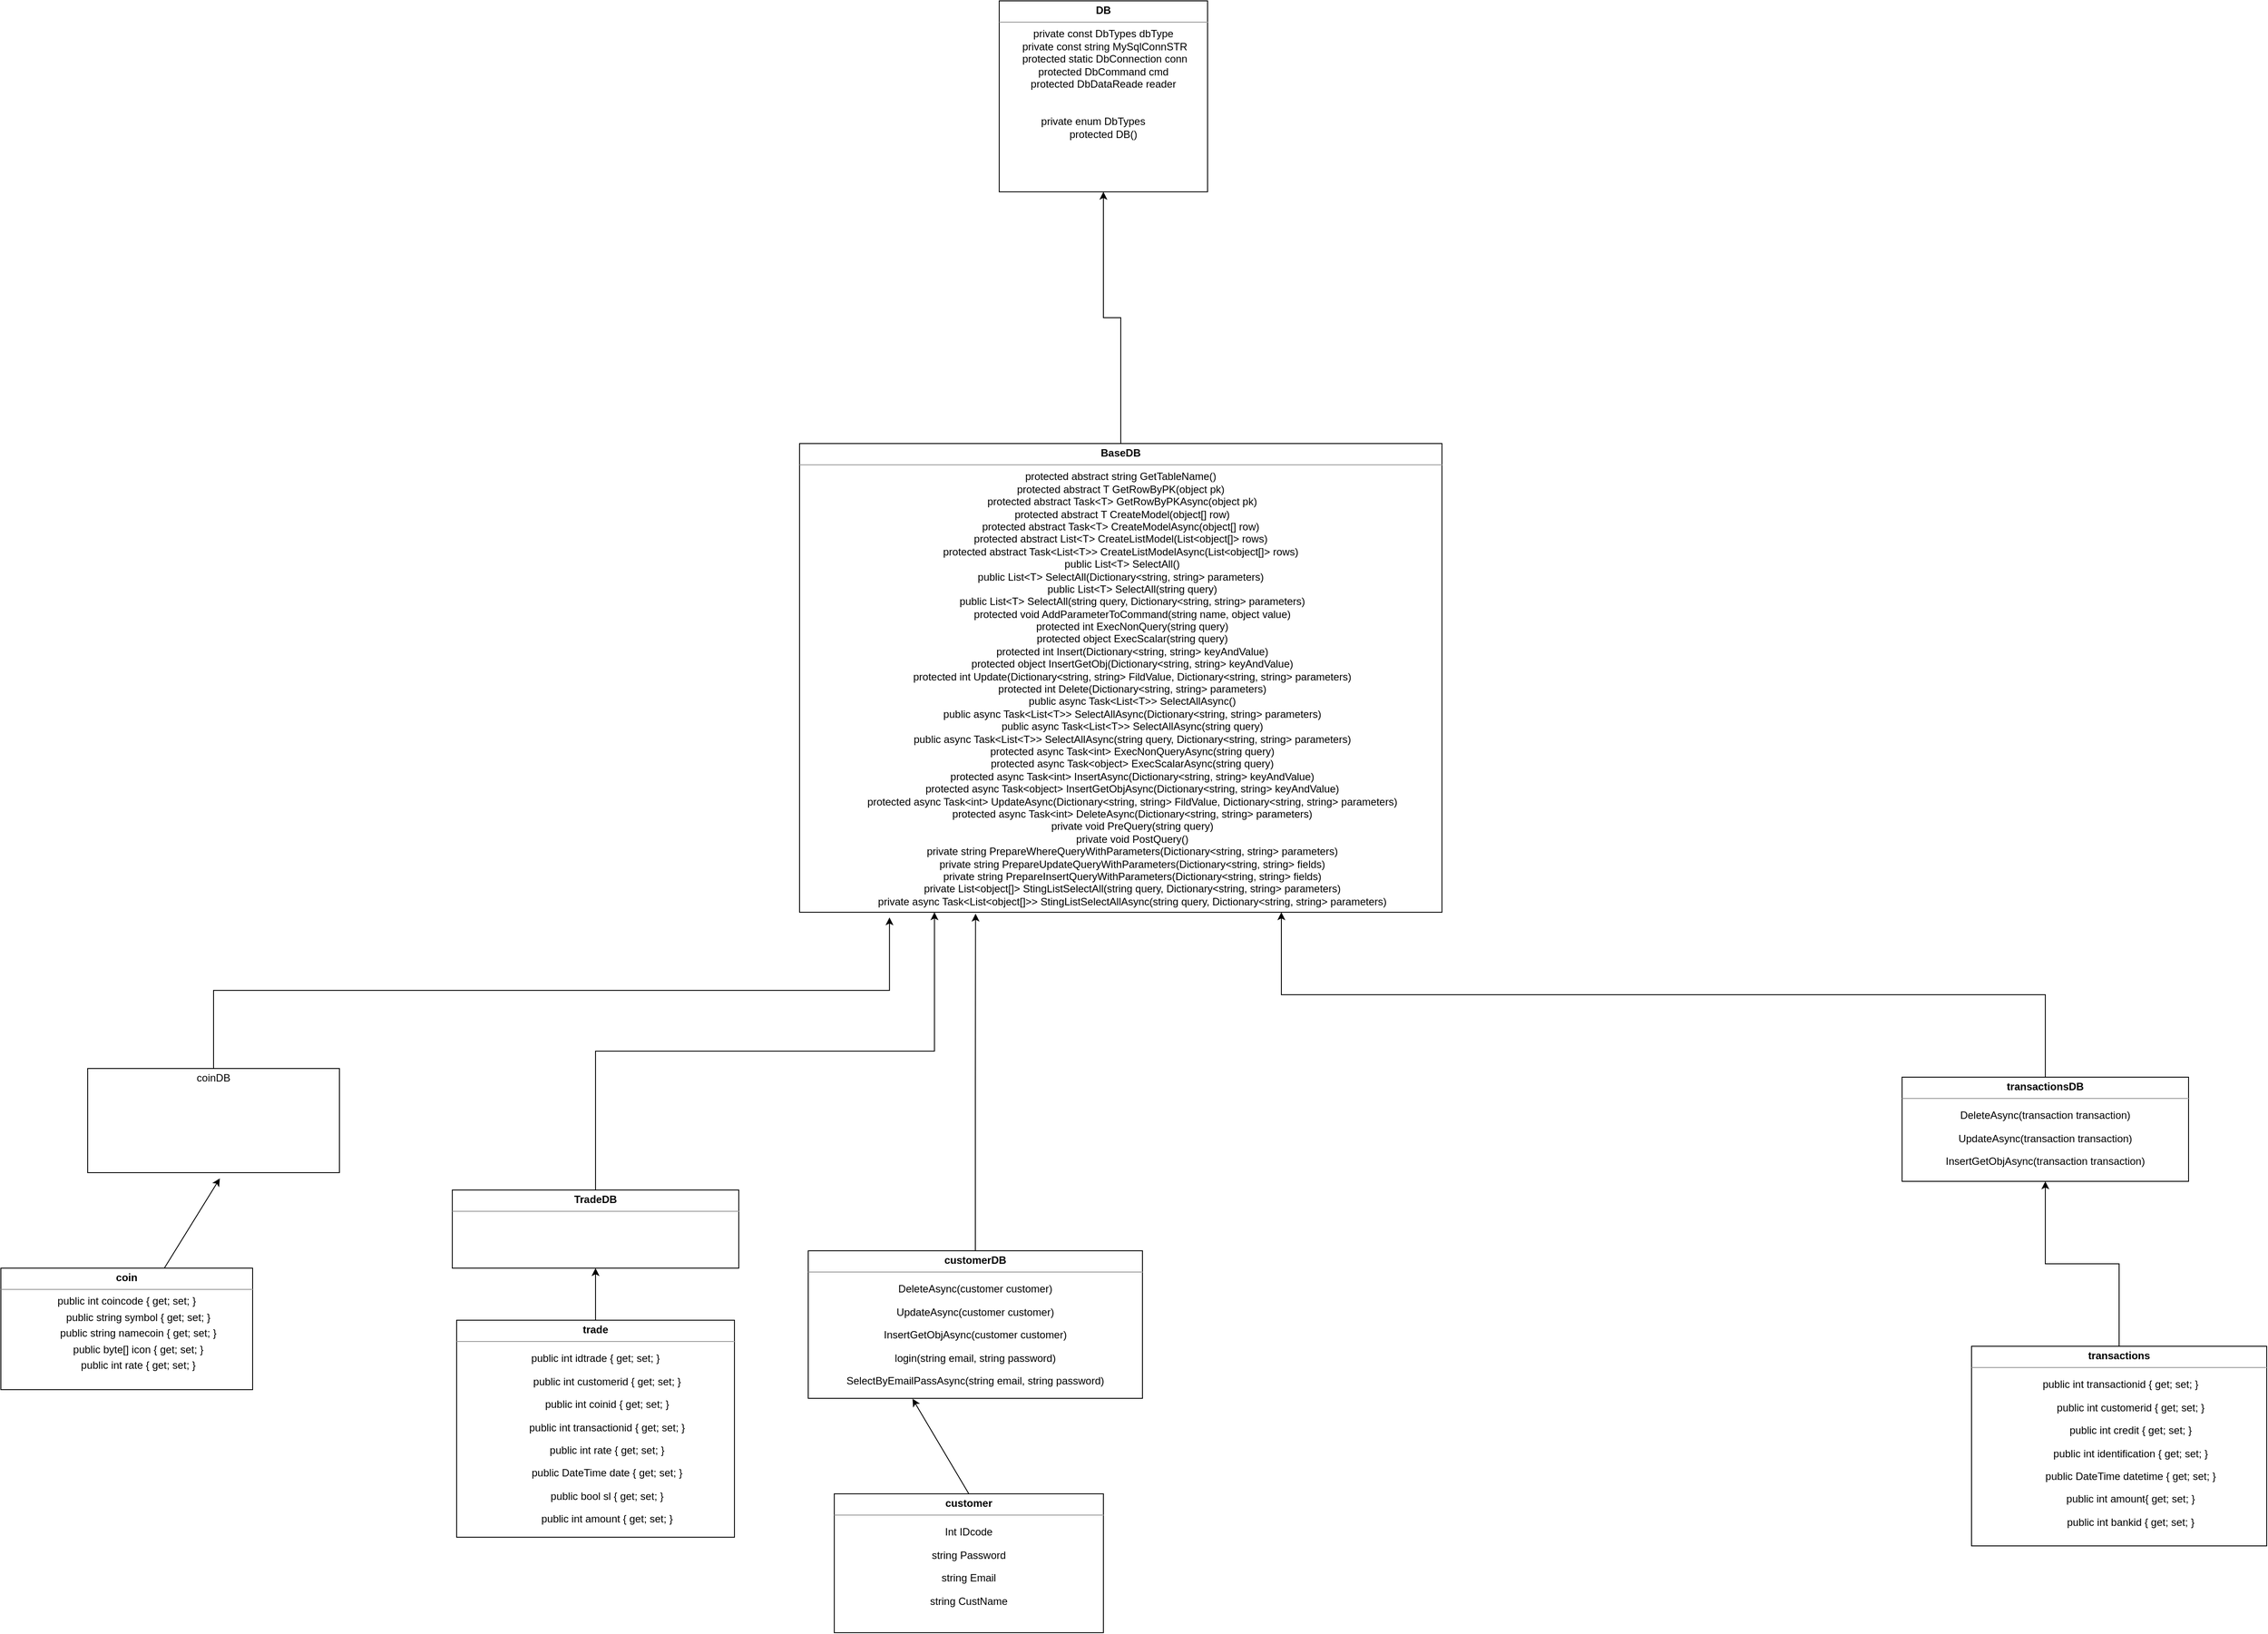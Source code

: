 <mxfile version="22.1.16" type="device">
  <diagram name="Page-1" id="b9nv78zKkubzRYG6jZ5o">
    <mxGraphModel dx="2911" dy="1759" grid="1" gridSize="10" guides="1" tooltips="1" connect="1" arrows="1" fold="1" page="1" pageScale="1" pageWidth="850" pageHeight="1100" math="0" shadow="0">
      <root>
        <mxCell id="0" />
        <mxCell id="1" parent="0" />
        <mxCell id="WdkqqA8Z08L83o_sLzLv-21" style="edgeStyle=orthogonalEdgeStyle;rounded=0;orthogonalLoop=1;jettySize=auto;html=1;entryX=0.5;entryY=1;entryDx=0;entryDy=0;" parent="1" source="WdkqqA8Z08L83o_sLzLv-14" target="WdkqqA8Z08L83o_sLzLv-19" edge="1">
          <mxGeometry relative="1" as="geometry" />
        </mxCell>
        <mxCell id="WdkqqA8Z08L83o_sLzLv-14" value="&lt;p style=&quot;margin:0px;margin-top:4px;text-align:center;&quot;&gt;&lt;b&gt;BaseDB&lt;/b&gt;&lt;/p&gt;&lt;hr size=&quot;1&quot;&gt;&lt;div style=&quot;text-align: center; height: 2px;&quot;&gt;protected abstract string GetTableName()&lt;br&gt;protected abstract T GetRowByPK(object pk)&lt;br&gt;&amp;nbsp;protected abstract Task&amp;lt;T&amp;gt; GetRowByPKAsync(object pk)&lt;br&gt;&amp;nbsp;protected abstract T CreateModel(object[] row)&lt;br&gt;protected abstract Task&amp;lt;T&amp;gt; CreateModelAsync(object[] row)&lt;br&gt;protected abstract List&amp;lt;T&amp;gt; CreateListModel(List&amp;lt;object[]&amp;gt; rows)&lt;br&gt;protected abstract Task&amp;lt;List&amp;lt;T&amp;gt;&amp;gt; CreateListModelAsync(List&amp;lt;object[]&amp;gt; rows)&lt;br&gt;&amp;nbsp;public List&amp;lt;T&amp;gt; SelectAll()&lt;br&gt;public List&amp;lt;T&amp;gt; SelectAll(Dictionary&amp;lt;string, string&amp;gt; parameters)&lt;br&gt;&lt;div&gt;&amp;nbsp; &amp;nbsp; &amp;nbsp; &amp;nbsp; public List&amp;lt;T&amp;gt; SelectAll(string query)&lt;/div&gt;&lt;div&gt;&amp;nbsp; &amp;nbsp; &amp;nbsp; &amp;nbsp; public List&amp;lt;T&amp;gt; SelectAll(string query, Dictionary&amp;lt;string, string&amp;gt; parameters)&lt;/div&gt;&lt;div&gt;&amp;nbsp; &amp;nbsp; &amp;nbsp; &amp;nbsp; protected void AddParameterToCommand(string name, object value)&lt;/div&gt;&lt;div&gt;&amp;nbsp; &amp;nbsp; &amp;nbsp; &amp;nbsp; protected int ExecNonQuery(string query)&lt;/div&gt;&lt;div&gt;&amp;nbsp; &amp;nbsp; &amp;nbsp; &amp;nbsp; protected object ExecScalar(string query)&lt;/div&gt;&lt;div&gt;&amp;nbsp; &amp;nbsp; &amp;nbsp; &amp;nbsp; protected int Insert(Dictionary&amp;lt;string, string&amp;gt; keyAndValue)&lt;/div&gt;&lt;div&gt;&amp;nbsp; &amp;nbsp; &amp;nbsp; &amp;nbsp; protected object InsertGetObj(Dictionary&amp;lt;string, string&amp;gt; keyAndValue)&lt;/div&gt;&lt;div&gt;&amp;nbsp; &amp;nbsp; &amp;nbsp; &amp;nbsp; protected int Update(Dictionary&amp;lt;string, string&amp;gt; FildValue, Dictionary&amp;lt;string, string&amp;gt; parameters)&lt;/div&gt;&lt;div&gt;&amp;nbsp; &amp;nbsp; &amp;nbsp; &amp;nbsp; protected int Delete(Dictionary&amp;lt;string, string&amp;gt; parameters)&lt;/div&gt;&lt;div&gt;&amp;nbsp; &amp;nbsp; &amp;nbsp; &amp;nbsp; public async Task&amp;lt;List&amp;lt;T&amp;gt;&amp;gt; SelectAllAsync()&lt;/div&gt;&lt;div&gt;&amp;nbsp; &amp;nbsp; &amp;nbsp; &amp;nbsp; public async Task&amp;lt;List&amp;lt;T&amp;gt;&amp;gt; SelectAllAsync(Dictionary&amp;lt;string, string&amp;gt; parameters)&lt;/div&gt;&lt;div&gt;&amp;nbsp; &amp;nbsp; &amp;nbsp; &amp;nbsp; public async Task&amp;lt;List&amp;lt;T&amp;gt;&amp;gt; SelectAllAsync(string query)&lt;/div&gt;&lt;div&gt;&amp;nbsp; &amp;nbsp; &amp;nbsp; &amp;nbsp; public async Task&amp;lt;List&amp;lt;T&amp;gt;&amp;gt; SelectAllAsync(string query, Dictionary&amp;lt;string, string&amp;gt; parameters)&lt;/div&gt;&lt;div&gt;&amp;nbsp; &amp;nbsp; &amp;nbsp; &amp;nbsp; protected async Task&amp;lt;int&amp;gt; ExecNonQueryAsync(string query)&lt;/div&gt;&lt;div&gt;&amp;nbsp; &amp;nbsp; &amp;nbsp; &amp;nbsp; protected async Task&amp;lt;object&amp;gt; ExecScalarAsync(string query)&lt;/div&gt;&lt;div&gt;&amp;nbsp; &amp;nbsp; &amp;nbsp; &amp;nbsp; protected async Task&amp;lt;int&amp;gt; InsertAsync(Dictionary&amp;lt;string, string&amp;gt; keyAndValue)&lt;/div&gt;&lt;div&gt;&amp;nbsp; &amp;nbsp; &amp;nbsp; &amp;nbsp; protected async Task&amp;lt;object&amp;gt; InsertGetObjAsync(Dictionary&amp;lt;string, string&amp;gt; keyAndValue)&lt;/div&gt;&lt;div&gt;&amp;nbsp; &amp;nbsp; &amp;nbsp; &amp;nbsp; protected async Task&amp;lt;int&amp;gt; UpdateAsync(Dictionary&amp;lt;string, string&amp;gt; FildValue, Dictionary&amp;lt;string, string&amp;gt; parameters)&lt;/div&gt;&lt;div&gt;&amp;nbsp; &amp;nbsp; &amp;nbsp; &amp;nbsp; protected async Task&amp;lt;int&amp;gt; DeleteAsync(Dictionary&amp;lt;string, string&amp;gt; parameters)&lt;/div&gt;&lt;div&gt;&amp;nbsp; &amp;nbsp; &amp;nbsp; &amp;nbsp; private void PreQuery(string query)&lt;/div&gt;&lt;div&gt;&amp;nbsp; &amp;nbsp; &amp;nbsp; &amp;nbsp; private void PostQuery()&lt;/div&gt;&lt;div&gt;&amp;nbsp; &amp;nbsp; &amp;nbsp; &amp;nbsp; private string PrepareWhereQueryWithParameters(Dictionary&amp;lt;string, string&amp;gt; parameters)&lt;/div&gt;&lt;div&gt;&amp;nbsp; &amp;nbsp; &amp;nbsp; &amp;nbsp; private string PrepareUpdateQueryWithParameters(Dictionary&amp;lt;string, string&amp;gt; fields)&lt;/div&gt;&lt;div&gt;&amp;nbsp; &amp;nbsp; &amp;nbsp; &amp;nbsp; private string PrepareInsertQueryWithParameters(Dictionary&amp;lt;string, string&amp;gt; fields)&lt;/div&gt;&lt;div&gt;&amp;nbsp; &amp;nbsp; &amp;nbsp; &amp;nbsp; private List&amp;lt;object[]&amp;gt; StingListSelectAll(string query, Dictionary&amp;lt;string, string&amp;gt; parameters)&lt;/div&gt;&lt;div&gt;&amp;nbsp; &amp;nbsp; &amp;nbsp; &amp;nbsp; private async Task&amp;lt;List&amp;lt;object[]&amp;gt;&amp;gt; StingListSelectAllAsync(string query, Dictionary&amp;lt;string, string&amp;gt; parameters)&lt;/div&gt;&lt;div&gt;&lt;br&gt;&lt;/div&gt;&lt;/div&gt;" style="verticalAlign=top;align=left;overflow=fill;fontSize=12;fontFamily=Helvetica;html=1;whiteSpace=wrap;" parent="1" vertex="1">
          <mxGeometry x="-250" y="330" width="740" height="540" as="geometry" />
        </mxCell>
        <mxCell id="WdkqqA8Z08L83o_sLzLv-19" value="&lt;p style=&quot;margin:0px;margin-top:4px;text-align:center;&quot;&gt;&lt;b&gt;DB&lt;/b&gt;&lt;/p&gt;&lt;hr size=&quot;1&quot;&gt;&lt;div style=&quot;text-align: center; height: 2px;&quot;&gt;private const DbTypes dbType&lt;br&gt;&amp;nbsp;private const string MySqlConnSTR&lt;br&gt;&lt;div&gt;&amp;nbsp;protected static DbConnection conn&lt;/div&gt;&lt;div&gt;protected DbCommand cmd&lt;/div&gt;&lt;div&gt;protected DbDataReade reader&lt;/div&gt;&lt;div&gt;&lt;br&gt;&lt;/div&gt;&lt;div&gt;&lt;br&gt;&lt;/div&gt;&lt;div&gt;private enum DbTypes&amp;nbsp; &amp;nbsp; &amp;nbsp; &amp;nbsp;&lt;br&gt;protected DB()&lt;br&gt;&lt;/div&gt;&lt;div&gt;&lt;br&gt;&lt;/div&gt;&lt;/div&gt;" style="verticalAlign=top;align=left;overflow=fill;fontSize=12;fontFamily=Helvetica;html=1;whiteSpace=wrap;" parent="1" vertex="1">
          <mxGeometry x="-20" y="-180" width="240" height="220" as="geometry" />
        </mxCell>
        <mxCell id="WdkqqA8Z08L83o_sLzLv-22" value="&lt;p style=&quot;margin:0px;margin-top:4px;text-align:center;&quot;&gt;&lt;b&gt;coin&lt;/b&gt;&lt;/p&gt;&lt;hr size=&quot;1&quot;&gt;&lt;div style=&quot;text-align: center; height: 2px;&quot;&gt;&lt;p style=&quot;border-color: var(--border-color); margin: 4px 0px 0px;&quot;&gt;public int coincode { get; set; }&lt;/p&gt;&lt;p style=&quot;border-color: var(--border-color); margin: 4px 0px 0px;&quot;&gt;&amp;nbsp; &amp;nbsp; &amp;nbsp; &amp;nbsp; public string symbol { get; set; }&lt;/p&gt;&lt;p style=&quot;border-color: var(--border-color); margin: 4px 0px 0px;&quot;&gt;&amp;nbsp; &amp;nbsp; &amp;nbsp; &amp;nbsp; public string namecoin { get; set; }&lt;/p&gt;&lt;p style=&quot;border-color: var(--border-color); margin: 4px 0px 0px;&quot;&gt;&amp;nbsp; &amp;nbsp; &amp;nbsp; &amp;nbsp; public byte[] icon { get; set; }&lt;/p&gt;&lt;p style=&quot;border-color: var(--border-color); margin: 4px 0px 0px;&quot;&gt;&amp;nbsp; &amp;nbsp; &amp;nbsp; &amp;nbsp; public int rate { get; set; }&lt;/p&gt;&lt;/div&gt;" style="verticalAlign=top;align=left;overflow=fill;fontSize=12;fontFamily=Helvetica;html=1;whiteSpace=wrap;" parent="1" vertex="1">
          <mxGeometry x="-1170" y="1280" width="290" height="140" as="geometry" />
        </mxCell>
        <mxCell id="XRKkJ5Libcu-d3iw9Ujx-6" style="edgeStyle=orthogonalEdgeStyle;rounded=0;orthogonalLoop=1;jettySize=auto;html=1;exitX=0.5;exitY=1;exitDx=0;exitDy=0;" parent="1" edge="1">
          <mxGeometry relative="1" as="geometry">
            <mxPoint x="-1035" y="1560" as="sourcePoint" />
            <mxPoint x="-1035" y="1560" as="targetPoint" />
          </mxGeometry>
        </mxCell>
        <mxCell id="2dg6cs5HHX_1JvJMNU0q-1" value="&lt;p style=&quot;margin:0px;margin-top:4px;text-align:center;&quot;&gt;&lt;b&gt;customer&lt;/b&gt;&lt;/p&gt;&lt;hr size=&quot;1&quot;&gt;&lt;div style=&quot;text-align: center; height: 2px;&quot;&gt;&lt;p align=&quot;center&quot; class=&quot;MsoNormal&quot;&gt;Int IDcode&lt;/p&gt;&lt;p align=&quot;center&quot; class=&quot;MsoNormal&quot;&gt;string Password&lt;/p&gt;&lt;p align=&quot;center&quot; class=&quot;MsoNormal&quot;&gt;string Email&lt;/p&gt;&lt;p align=&quot;center&quot; class=&quot;MsoNormal&quot;&gt;string CustName&lt;/p&gt;&lt;/div&gt;" style="verticalAlign=top;align=left;overflow=fill;fontSize=12;fontFamily=Helvetica;html=1;whiteSpace=wrap;" parent="1" vertex="1">
          <mxGeometry x="-210" y="1540" width="310" height="160" as="geometry" />
        </mxCell>
        <mxCell id="IjrgsmGbUoeUeoKHHyYR-1" style="edgeStyle=orthogonalEdgeStyle;rounded=0;orthogonalLoop=1;jettySize=auto;html=1;exitX=0.5;exitY=0;exitDx=0;exitDy=0;entryX=0.5;entryY=1;entryDx=0;entryDy=0;" parent="1" source="2dg6cs5HHX_1JvJMNU0q-3" target="QOlhe6JBJdVeFNryJ9sW-1" edge="1">
          <mxGeometry relative="1" as="geometry">
            <mxPoint x="1290" y="1090" as="targetPoint" />
          </mxGeometry>
        </mxCell>
        <mxCell id="2dg6cs5HHX_1JvJMNU0q-3" value="&lt;p style=&quot;margin:0px;margin-top:4px;text-align:center;&quot;&gt;&lt;b&gt;transactions&lt;/b&gt;&lt;/p&gt;&lt;hr size=&quot;1&quot;&gt;&lt;div style=&quot;text-align: center; height: 2px;&quot;&gt;&lt;p align=&quot;center&quot; class=&quot;MsoNormal&quot;&gt;&amp;nbsp;public int transactionid { get; set; }&lt;/p&gt;&lt;p align=&quot;center&quot; class=&quot;MsoNormal&quot;&gt;&amp;nbsp; &amp;nbsp; &amp;nbsp; &amp;nbsp; public int customerid { get; set; }&lt;/p&gt;&lt;p align=&quot;center&quot; class=&quot;MsoNormal&quot;&gt;&amp;nbsp; &amp;nbsp; &amp;nbsp; &amp;nbsp; public int credit { get; set; }&lt;/p&gt;&lt;p align=&quot;center&quot; class=&quot;MsoNormal&quot;&gt;&amp;nbsp; &amp;nbsp; &amp;nbsp; &amp;nbsp; public int identification { get; set; }&lt;/p&gt;&lt;p align=&quot;center&quot; class=&quot;MsoNormal&quot;&gt;&amp;nbsp; &amp;nbsp; &amp;nbsp; &amp;nbsp; public DateTime datetime { get; set; }&lt;/p&gt;&lt;p align=&quot;center&quot; class=&quot;MsoNormal&quot;&gt;&amp;nbsp; &amp;nbsp; &amp;nbsp; &amp;nbsp; public int amount{ get; set; }&lt;/p&gt;&lt;p align=&quot;center&quot; class=&quot;MsoNormal&quot;&gt;&amp;nbsp; &amp;nbsp; &amp;nbsp; &amp;nbsp; public int bankid { get; set; }&lt;/p&gt;&lt;/div&gt;" style="verticalAlign=top;align=left;overflow=fill;fontSize=12;fontFamily=Helvetica;html=1;whiteSpace=wrap;" parent="1" vertex="1">
          <mxGeometry x="1100" y="1370" width="340" height="230" as="geometry" />
        </mxCell>
        <mxCell id="iykcufWnXcAQKCyKnDFi-15" style="edgeStyle=orthogonalEdgeStyle;rounded=0;orthogonalLoop=1;jettySize=auto;html=1;exitX=0.5;exitY=0;exitDx=0;exitDy=0;entryX=0.5;entryY=1;entryDx=0;entryDy=0;" parent="1" source="2dg6cs5HHX_1JvJMNU0q-4" target="iykcufWnXcAQKCyKnDFi-6" edge="1">
          <mxGeometry relative="1" as="geometry" />
        </mxCell>
        <mxCell id="2dg6cs5HHX_1JvJMNU0q-4" value="&lt;p style=&quot;margin:0px;margin-top:4px;text-align:center;&quot;&gt;&lt;b&gt;trade&lt;/b&gt;&lt;/p&gt;&lt;hr size=&quot;1&quot;&gt;&lt;div style=&quot;text-align: center; height: 2px;&quot;&gt;&lt;p align=&quot;center&quot; class=&quot;MsoNormal&quot;&gt;public int idtrade { get; set; }&lt;/p&gt;&lt;p align=&quot;center&quot; class=&quot;MsoNormal&quot;&gt;&amp;nbsp; &amp;nbsp; &amp;nbsp; &amp;nbsp; public int customerid { get; set; }&lt;/p&gt;&lt;p align=&quot;center&quot; class=&quot;MsoNormal&quot;&gt;&amp;nbsp; &amp;nbsp; &amp;nbsp; &amp;nbsp; public int coinid { get; set; }&lt;/p&gt;&lt;p align=&quot;center&quot; class=&quot;MsoNormal&quot;&gt;&amp;nbsp; &amp;nbsp; &amp;nbsp; &amp;nbsp; public int transactionid { get; set; }&lt;/p&gt;&lt;p align=&quot;center&quot; class=&quot;MsoNormal&quot;&gt;&amp;nbsp; &amp;nbsp; &amp;nbsp; &amp;nbsp; public int rate { get; set; }&lt;/p&gt;&lt;p align=&quot;center&quot; class=&quot;MsoNormal&quot;&gt;&amp;nbsp; &amp;nbsp; &amp;nbsp; &amp;nbsp; public DateTime date { get; set; }&lt;/p&gt;&lt;p align=&quot;center&quot; class=&quot;MsoNormal&quot;&gt;&amp;nbsp; &amp;nbsp; &amp;nbsp; &amp;nbsp; public bool sl { get; set; }&lt;/p&gt;&lt;p align=&quot;center&quot; class=&quot;MsoNormal&quot;&gt;&amp;nbsp; &amp;nbsp; &amp;nbsp; &amp;nbsp; public int amount { get; set; }&lt;/p&gt;&lt;/div&gt;" style="verticalAlign=top;align=left;overflow=fill;fontSize=12;fontFamily=Helvetica;html=1;whiteSpace=wrap;" parent="1" vertex="1">
          <mxGeometry x="-645" y="1340" width="320" height="250" as="geometry" />
        </mxCell>
        <mxCell id="i4rmOV85tLpB21eSPfGs-6" value="&lt;p style=&quot;margin:0px;margin-top:4px;text-align:center;&quot;&gt;&lt;b&gt;customerDB&lt;/b&gt;&lt;/p&gt;&lt;hr size=&quot;1&quot;&gt;&lt;div style=&quot;text-align: center; height: 2px;&quot;&gt;&lt;p align=&quot;center&quot; class=&quot;MsoNormal&quot;&gt;DeleteAsync(customer customer)&lt;/p&gt;&lt;p align=&quot;center&quot; class=&quot;MsoNormal&quot;&gt;UpdateAsync(customer customer)&lt;/p&gt;&lt;p align=&quot;center&quot; class=&quot;MsoNormal&quot;&gt;InsertGetObjAsync(customer customer)&lt;br&gt;&lt;/p&gt;&lt;p align=&quot;center&quot; class=&quot;MsoNormal&quot;&gt;login(string email, string password)&lt;/p&gt;&lt;p align=&quot;center&quot; class=&quot;MsoNormal&quot;&gt;SelectByEmailPassAsync(string email, string password)&lt;br&gt;&lt;/p&gt;&lt;/div&gt;" style="verticalAlign=top;align=left;overflow=fill;fontSize=12;fontFamily=Helvetica;html=1;whiteSpace=wrap;" parent="1" vertex="1">
          <mxGeometry x="-240" y="1260" width="385" height="170" as="geometry" />
        </mxCell>
        <mxCell id="i4rmOV85tLpB21eSPfGs-7" value="" style="endArrow=classic;html=1;rounded=0;exitX=0.5;exitY=0;exitDx=0;exitDy=0;entryX=0.312;entryY=1.003;entryDx=0;entryDy=0;entryPerimeter=0;" parent="1" source="2dg6cs5HHX_1JvJMNU0q-1" target="i4rmOV85tLpB21eSPfGs-6" edge="1">
          <mxGeometry width="50" height="50" relative="1" as="geometry">
            <mxPoint x="-60" y="1740" as="sourcePoint" />
            <mxPoint x="-10" y="1690" as="targetPoint" />
          </mxGeometry>
        </mxCell>
        <mxCell id="iykcufWnXcAQKCyKnDFi-1" value="&lt;p style=&quot;margin:0px;margin-top:4px;text-align:center;&quot;&gt;coinDB&lt;/p&gt;&lt;p style=&quot;margin:0px;margin-top:4px;text-align:center;&quot;&gt;&lt;br&gt;&lt;/p&gt;" style="verticalAlign=top;align=left;overflow=fill;fontSize=12;fontFamily=Helvetica;html=1;whiteSpace=wrap;" parent="1" vertex="1">
          <mxGeometry x="-1070" y="1050" width="290" height="120" as="geometry" />
        </mxCell>
        <mxCell id="iykcufWnXcAQKCyKnDFi-3" value="" style="endArrow=classic;html=1;rounded=0;entryX=0.525;entryY=1.055;entryDx=0;entryDy=0;entryPerimeter=0;" parent="1" source="WdkqqA8Z08L83o_sLzLv-22" target="iykcufWnXcAQKCyKnDFi-1" edge="1">
          <mxGeometry width="50" height="50" relative="1" as="geometry">
            <mxPoint x="-382.5" y="1490" as="sourcePoint" />
            <mxPoint x="-277.5" y="1200" as="targetPoint" />
            <Array as="points" />
          </mxGeometry>
        </mxCell>
        <mxCell id="iykcufWnXcAQKCyKnDFi-6" value="&lt;p style=&quot;margin:0px;margin-top:4px;text-align:center;&quot;&gt;&lt;b&gt;TradeDB&lt;/b&gt;&lt;/p&gt;&lt;hr size=&quot;1&quot;&gt;&lt;div style=&quot;text-align: center; height: 2px;&quot;&gt;&lt;br&gt;&lt;/div&gt;" style="verticalAlign=top;align=left;overflow=fill;fontSize=12;fontFamily=Helvetica;html=1;whiteSpace=wrap;" parent="1" vertex="1">
          <mxGeometry x="-650" y="1190" width="330" height="90" as="geometry" />
        </mxCell>
        <mxCell id="iykcufWnXcAQKCyKnDFi-11" style="edgeStyle=orthogonalEdgeStyle;rounded=0;orthogonalLoop=1;jettySize=auto;html=1;exitX=0.5;exitY=0;exitDx=0;exitDy=0;entryX=0.274;entryY=1.003;entryDx=0;entryDy=0;entryPerimeter=0;" parent="1" source="i4rmOV85tLpB21eSPfGs-6" target="WdkqqA8Z08L83o_sLzLv-14" edge="1">
          <mxGeometry relative="1" as="geometry" />
        </mxCell>
        <mxCell id="iykcufWnXcAQKCyKnDFi-12" style="edgeStyle=orthogonalEdgeStyle;rounded=0;orthogonalLoop=1;jettySize=auto;html=1;exitX=0.5;exitY=0;exitDx=0;exitDy=0;entryX=0.14;entryY=1.011;entryDx=0;entryDy=0;entryPerimeter=0;" parent="1" source="iykcufWnXcAQKCyKnDFi-1" target="WdkqqA8Z08L83o_sLzLv-14" edge="1">
          <mxGeometry relative="1" as="geometry" />
        </mxCell>
        <mxCell id="iykcufWnXcAQKCyKnDFi-16" style="edgeStyle=orthogonalEdgeStyle;rounded=0;orthogonalLoop=1;jettySize=auto;html=1;exitX=0.5;exitY=0;exitDx=0;exitDy=0;entryX=0.21;entryY=1;entryDx=0;entryDy=0;entryPerimeter=0;" parent="1" source="iykcufWnXcAQKCyKnDFi-6" target="WdkqqA8Z08L83o_sLzLv-14" edge="1">
          <mxGeometry relative="1" as="geometry" />
        </mxCell>
        <mxCell id="QOlhe6JBJdVeFNryJ9sW-2" style="edgeStyle=orthogonalEdgeStyle;rounded=0;orthogonalLoop=1;jettySize=auto;html=1;exitX=0.5;exitY=0;exitDx=0;exitDy=0;entryX=0.75;entryY=1;entryDx=0;entryDy=0;" edge="1" parent="1" source="QOlhe6JBJdVeFNryJ9sW-1" target="WdkqqA8Z08L83o_sLzLv-14">
          <mxGeometry relative="1" as="geometry">
            <mxPoint x="870" y="930" as="targetPoint" />
          </mxGeometry>
        </mxCell>
        <mxCell id="QOlhe6JBJdVeFNryJ9sW-1" value="&lt;p style=&quot;margin:0px;margin-top:4px;text-align:center;&quot;&gt;&lt;b&gt;transactionsDB&lt;/b&gt;&lt;/p&gt;&lt;hr size=&quot;1&quot;&gt;&lt;div style=&quot;text-align: center; height: 2px;&quot;&gt;&lt;p style=&quot;border-color: var(--border-color);&quot; align=&quot;center&quot; class=&quot;MsoNormal&quot;&gt;DeleteAsync(transaction transaction)&lt;/p&gt;&lt;p style=&quot;border-color: var(--border-color);&quot; align=&quot;center&quot; class=&quot;MsoNormal&quot;&gt;UpdateAsync(transaction transaction)&lt;/p&gt;&lt;p style=&quot;border-color: var(--border-color);&quot; align=&quot;center&quot; class=&quot;MsoNormal&quot;&gt;InsertGetObjAsync(transaction transaction)&lt;/p&gt;&lt;/div&gt;&lt;div style=&quot;text-align: center; height: 2px;&quot;&gt;&lt;br&gt;&lt;/div&gt;&lt;div style=&quot;text-align: center; height: 2px;&quot;&gt;&lt;br&gt;&lt;/div&gt;&lt;div style=&quot;text-align: center; height: 2px;&quot;&gt;&lt;br&gt;&lt;/div&gt;&lt;div style=&quot;text-align: center; height: 2px;&quot;&gt;&lt;br&gt;&lt;/div&gt;&lt;div style=&quot;text-align: center; height: 2px;&quot;&gt;&lt;br&gt;&lt;/div&gt;&lt;div style=&quot;text-align: center; height: 2px;&quot;&gt;&lt;br&gt;&lt;/div&gt;&lt;div style=&quot;text-align: center; height: 2px;&quot;&gt;&lt;br&gt;&lt;/div&gt;&lt;div style=&quot;text-align: center; height: 2px;&quot;&gt;&lt;br&gt;&lt;/div&gt;&lt;div style=&quot;text-align: center; height: 2px;&quot;&gt;&lt;br&gt;&lt;/div&gt;" style="verticalAlign=top;align=left;overflow=fill;fontSize=12;fontFamily=Helvetica;html=1;whiteSpace=wrap;" vertex="1" parent="1">
          <mxGeometry x="1020" y="1060" width="330" height="120" as="geometry" />
        </mxCell>
      </root>
    </mxGraphModel>
  </diagram>
</mxfile>
